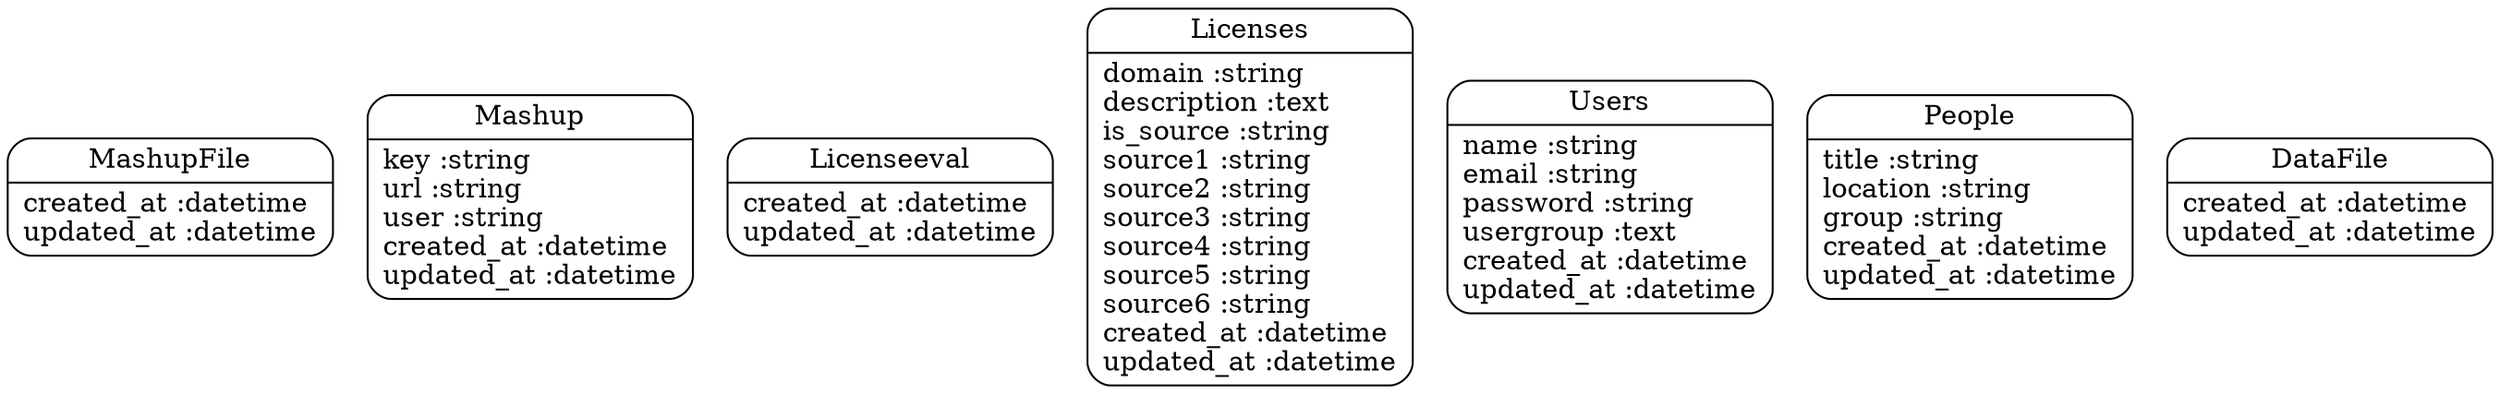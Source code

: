 digraph models_diagram {
	graph[overlap=false, splines=true]
	"MashupFile" [shape=Mrecord, label="{MashupFile|created_at :datetime\lupdated_at :datetime\l}"]
	"Mashup" [shape=Mrecord, label="{Mashup|key :string\lurl :string\luser :string\lcreated_at :datetime\lupdated_at :datetime\l}"]
	"Licenseeval" [shape=Mrecord, label="{Licenseeval|created_at :datetime\lupdated_at :datetime\l}"]
	"Licenses" [shape=Mrecord, label="{Licenses|domain :string\ldescription :text\lis_source :string\lsource1 :string\lsource2 :string\lsource3 :string\lsource4 :string\lsource5 :string\lsource6 :string\lcreated_at :datetime\lupdated_at :datetime\l}"]
	"Users" [shape=Mrecord, label="{Users|name :string\lemail :string\lpassword :string\lusergroup :text\lcreated_at :datetime\lupdated_at :datetime\l}"]
	"People" [shape=Mrecord, label="{People|title :string\llocation :string\lgroup :string\lcreated_at :datetime\lupdated_at :datetime\l}"]
	"DataFile" [shape=Mrecord, label="{DataFile|created_at :datetime\lupdated_at :datetime\l}"]
}
